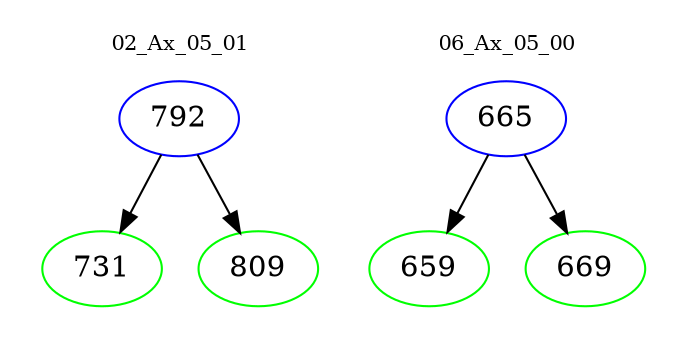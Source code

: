 digraph{
subgraph cluster_0 {
color = white
label = "02_Ax_05_01";
fontsize=10;
T0_792 [label="792", color="blue"]
T0_792 -> T0_731 [color="black"]
T0_731 [label="731", color="green"]
T0_792 -> T0_809 [color="black"]
T0_809 [label="809", color="green"]
}
subgraph cluster_1 {
color = white
label = "06_Ax_05_00";
fontsize=10;
T1_665 [label="665", color="blue"]
T1_665 -> T1_659 [color="black"]
T1_659 [label="659", color="green"]
T1_665 -> T1_669 [color="black"]
T1_669 [label="669", color="green"]
}
}
